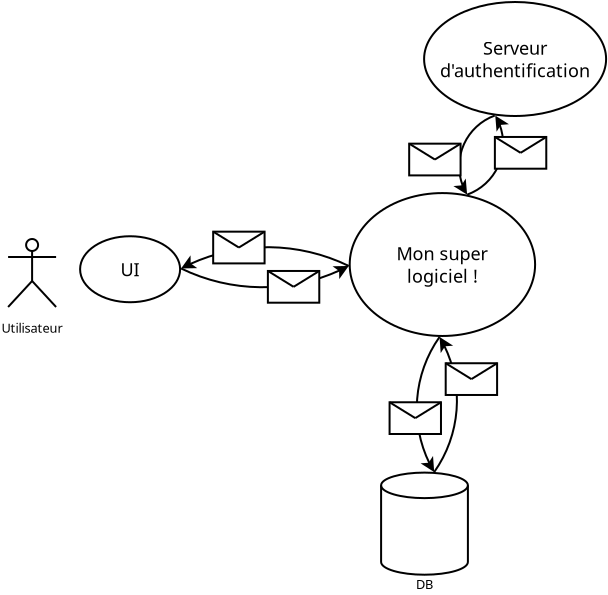 <?xml version="1.0" encoding="UTF-8"?>
<dia:diagram xmlns:dia="http://www.lysator.liu.se/~alla/dia/">
  <dia:layer name="Background" visible="true" active="true">
    <dia:object type="Standard - Ellipse" version="0" id="O0">
      <dia:attribute name="obj_pos">
        <dia:point val="28.98,7.992"/>
      </dia:attribute>
      <dia:attribute name="obj_bb">
        <dia:rectangle val="28.93,7.942;38.3,15.188"/>
      </dia:attribute>
      <dia:attribute name="elem_corner">
        <dia:point val="28.98,7.992"/>
      </dia:attribute>
      <dia:attribute name="elem_width">
        <dia:real val="9.27"/>
      </dia:attribute>
      <dia:attribute name="elem_height">
        <dia:real val="7.145"/>
      </dia:attribute>
    </dia:object>
    <dia:object type="Standard - Text" version="1" id="O1">
      <dia:attribute name="obj_pos">
        <dia:point val="33.615,11.565"/>
      </dia:attribute>
      <dia:attribute name="obj_bb">
        <dia:rectangle val="31.25,10.476;35.98,12.654"/>
      </dia:attribute>
      <dia:attribute name="text">
        <dia:composite type="text">
          <dia:attribute name="string">
            <dia:string>#Mon super
logiciel !#</dia:string>
          </dia:attribute>
          <dia:attribute name="font">
            <dia:font family="sans" style="0" name="Helvetica"/>
          </dia:attribute>
          <dia:attribute name="height">
            <dia:real val="1.129"/>
          </dia:attribute>
          <dia:attribute name="pos">
            <dia:point val="33.615,11.313"/>
          </dia:attribute>
          <dia:attribute name="color">
            <dia:color val="#000000"/>
          </dia:attribute>
          <dia:attribute name="alignment">
            <dia:enum val="1"/>
          </dia:attribute>
        </dia:composite>
      </dia:attribute>
      <dia:attribute name="valign">
        <dia:enum val="2"/>
      </dia:attribute>
      <dia:connections>
        <dia:connection handle="0" to="O0" connection="8"/>
      </dia:connections>
    </dia:object>
    <dia:object type="Standard - Ellipse" version="0" id="O2">
      <dia:attribute name="obj_pos">
        <dia:point val="15.5,10.15"/>
      </dia:attribute>
      <dia:attribute name="obj_bb">
        <dia:rectangle val="15.45,10.1;20.55,13.5"/>
      </dia:attribute>
      <dia:attribute name="elem_corner">
        <dia:point val="15.5,10.15"/>
      </dia:attribute>
      <dia:attribute name="elem_width">
        <dia:real val="5"/>
      </dia:attribute>
      <dia:attribute name="elem_height">
        <dia:real val="3.3"/>
      </dia:attribute>
    </dia:object>
    <dia:object type="Standard - Text" version="1" id="O3">
      <dia:attribute name="obj_pos">
        <dia:point val="18,11.8"/>
      </dia:attribute>
      <dia:attribute name="obj_bb">
        <dia:rectangle val="17.538,11.275;18.462,12.325"/>
      </dia:attribute>
      <dia:attribute name="text">
        <dia:composite type="text">
          <dia:attribute name="string">
            <dia:string>#UI#</dia:string>
          </dia:attribute>
          <dia:attribute name="font">
            <dia:font family="sans" style="0" name="Helvetica"/>
          </dia:attribute>
          <dia:attribute name="height">
            <dia:real val="1.129"/>
          </dia:attribute>
          <dia:attribute name="pos">
            <dia:point val="18,12.113"/>
          </dia:attribute>
          <dia:attribute name="color">
            <dia:color val="#000000"/>
          </dia:attribute>
          <dia:attribute name="alignment">
            <dia:enum val="1"/>
          </dia:attribute>
        </dia:composite>
      </dia:attribute>
      <dia:attribute name="valign">
        <dia:enum val="2"/>
      </dia:attribute>
      <dia:connections>
        <dia:connection handle="0" to="O2" connection="8"/>
      </dia:connections>
    </dia:object>
    <dia:object type="Network - Storage" version="1" id="O4">
      <dia:attribute name="obj_pos">
        <dia:point val="30.55,21.968"/>
      </dia:attribute>
      <dia:attribute name="obj_bb">
        <dia:rectangle val="30.5,21.918;34.94,27.924"/>
      </dia:attribute>
      <dia:attribute name="meta">
        <dia:composite type="dict"/>
      </dia:attribute>
      <dia:attribute name="elem_corner">
        <dia:point val="30.55,21.968"/>
      </dia:attribute>
      <dia:attribute name="elem_width">
        <dia:real val="4.34"/>
      </dia:attribute>
      <dia:attribute name="elem_height">
        <dia:real val="5.106"/>
      </dia:attribute>
      <dia:attribute name="line_width">
        <dia:real val="0.1"/>
      </dia:attribute>
      <dia:attribute name="line_colour">
        <dia:color val="#000000"/>
      </dia:attribute>
      <dia:attribute name="fill_colour">
        <dia:color val="#ffffff"/>
      </dia:attribute>
      <dia:attribute name="show_background">
        <dia:boolean val="true"/>
      </dia:attribute>
      <dia:attribute name="line_style">
        <dia:enum val="0"/>
        <dia:real val="1"/>
      </dia:attribute>
      <dia:attribute name="padding">
        <dia:real val="0.1"/>
      </dia:attribute>
      <dia:attribute name="text">
        <dia:composite type="text">
          <dia:attribute name="string">
            <dia:string>#DB#</dia:string>
          </dia:attribute>
          <dia:attribute name="font">
            <dia:font family="sans" style="0" name="Helvetica"/>
          </dia:attribute>
          <dia:attribute name="height">
            <dia:real val="0.8"/>
          </dia:attribute>
          <dia:attribute name="pos">
            <dia:point val="32.72,27.674"/>
          </dia:attribute>
          <dia:attribute name="color">
            <dia:color val="#000000"/>
          </dia:attribute>
          <dia:attribute name="alignment">
            <dia:enum val="1"/>
          </dia:attribute>
        </dia:composite>
      </dia:attribute>
      <dia:attribute name="flip_horizontal">
        <dia:boolean val="false"/>
      </dia:attribute>
      <dia:attribute name="flip_vertical">
        <dia:boolean val="false"/>
      </dia:attribute>
      <dia:attribute name="subscale">
        <dia:real val="1"/>
      </dia:attribute>
    </dia:object>
    <dia:object type="Standard - Arc" version="0" id="O5">
      <dia:attribute name="obj_pos">
        <dia:point val="18,11.8"/>
      </dia:attribute>
      <dia:attribute name="obj_bb">
        <dia:rectangle val="17.949,11.409;33.666,12.736"/>
      </dia:attribute>
      <dia:attribute name="conn_endpoints">
        <dia:point val="18,11.8"/>
        <dia:point val="33.615,11.565"/>
      </dia:attribute>
      <dia:attribute name="curve_distance">
        <dia:real val="1"/>
      </dia:attribute>
      <dia:attribute name="end_arrow">
        <dia:enum val="22"/>
      </dia:attribute>
      <dia:attribute name="end_arrow_length">
        <dia:real val="0.5"/>
      </dia:attribute>
      <dia:attribute name="end_arrow_width">
        <dia:real val="0.5"/>
      </dia:attribute>
      <dia:connections>
        <dia:connection handle="0" to="O2" connection="8"/>
        <dia:connection handle="1" to="O0" connection="8"/>
      </dia:connections>
    </dia:object>
    <dia:object type="Standard - Arc" version="0" id="O6">
      <dia:attribute name="obj_pos">
        <dia:point val="33.615,11.565"/>
      </dia:attribute>
      <dia:attribute name="obj_bb">
        <dia:rectangle val="17.949,10.629;33.666,11.956"/>
      </dia:attribute>
      <dia:attribute name="conn_endpoints">
        <dia:point val="33.615,11.565"/>
        <dia:point val="18,11.8"/>
      </dia:attribute>
      <dia:attribute name="curve_distance">
        <dia:real val="1"/>
      </dia:attribute>
      <dia:attribute name="end_arrow">
        <dia:enum val="22"/>
      </dia:attribute>
      <dia:attribute name="end_arrow_length">
        <dia:real val="0.5"/>
      </dia:attribute>
      <dia:attribute name="end_arrow_width">
        <dia:real val="0.5"/>
      </dia:attribute>
      <dia:connections>
        <dia:connection handle="0" to="O0" connection="8"/>
        <dia:connection handle="1" to="O2" connection="8"/>
      </dia:connections>
    </dia:object>
    <dia:object type="Standard - Arc" version="0" id="O7">
      <dia:attribute name="obj_pos">
        <dia:point val="33.615,11.565"/>
      </dia:attribute>
      <dia:attribute name="obj_bb">
        <dia:rectangle val="32.293,11.513;33.667,24.573"/>
      </dia:attribute>
      <dia:attribute name="conn_endpoints">
        <dia:point val="33.615,11.565"/>
        <dia:point val="33.103,24.521"/>
      </dia:attribute>
      <dia:attribute name="curve_distance">
        <dia:real val="1"/>
      </dia:attribute>
      <dia:attribute name="end_arrow">
        <dia:enum val="22"/>
      </dia:attribute>
      <dia:attribute name="end_arrow_length">
        <dia:real val="0.5"/>
      </dia:attribute>
      <dia:attribute name="end_arrow_width">
        <dia:real val="0.5"/>
      </dia:attribute>
      <dia:connections>
        <dia:connection handle="0" to="O0" connection="8"/>
        <dia:connection handle="1" to="O4" connection="2"/>
      </dia:connections>
    </dia:object>
    <dia:object type="Standard - Arc" version="0" id="O8">
      <dia:attribute name="obj_pos">
        <dia:point val="33.103,24.521"/>
      </dia:attribute>
      <dia:attribute name="obj_bb">
        <dia:rectangle val="33.051,11.513;34.425,24.573"/>
      </dia:attribute>
      <dia:attribute name="conn_endpoints">
        <dia:point val="33.103,24.521"/>
        <dia:point val="33.615,11.565"/>
      </dia:attribute>
      <dia:attribute name="curve_distance">
        <dia:real val="1"/>
      </dia:attribute>
      <dia:attribute name="end_arrow">
        <dia:enum val="22"/>
      </dia:attribute>
      <dia:attribute name="end_arrow_length">
        <dia:real val="0.5"/>
      </dia:attribute>
      <dia:attribute name="end_arrow_width">
        <dia:real val="0.5"/>
      </dia:attribute>
      <dia:connections>
        <dia:connection handle="0" to="O4" connection="2"/>
        <dia:connection handle="1" to="O0" connection="8"/>
      </dia:connections>
    </dia:object>
    <dia:object type="UML - Actor" version="0" id="O9">
      <dia:attribute name="obj_pos">
        <dia:point val="13.1,12.387"/>
      </dia:attribute>
      <dia:attribute name="obj_bb">
        <dia:rectangle val="11.456,9.637;14.744,15.137"/>
      </dia:attribute>
      <dia:attribute name="meta">
        <dia:composite type="dict"/>
      </dia:attribute>
      <dia:attribute name="elem_corner">
        <dia:point val="11.85,9.688"/>
      </dia:attribute>
      <dia:attribute name="elem_width">
        <dia:real val="2.5"/>
      </dia:attribute>
      <dia:attribute name="elem_height">
        <dia:real val="5.4"/>
      </dia:attribute>
      <dia:attribute name="line_width">
        <dia:real val="0.1"/>
      </dia:attribute>
      <dia:attribute name="line_colour">
        <dia:color val="#000000"/>
      </dia:attribute>
      <dia:attribute name="fill_colour">
        <dia:color val="#ffffff"/>
      </dia:attribute>
      <dia:attribute name="text">
        <dia:composite type="text">
          <dia:attribute name="string">
            <dia:string>#Utilisateur#</dia:string>
          </dia:attribute>
          <dia:attribute name="font">
            <dia:font family="sans" style="0" name="Helvetica"/>
          </dia:attribute>
          <dia:attribute name="height">
            <dia:real val="0.8"/>
          </dia:attribute>
          <dia:attribute name="pos">
            <dia:point val="13.1,14.883"/>
          </dia:attribute>
          <dia:attribute name="color">
            <dia:color val="#000000"/>
          </dia:attribute>
          <dia:attribute name="alignment">
            <dia:enum val="1"/>
          </dia:attribute>
        </dia:composite>
      </dia:attribute>
    </dia:object>
    <dia:group>
      <dia:object type="Standard - Box" version="0" id="O10">
        <dia:attribute name="obj_pos">
          <dia:point val="33.78,16.5"/>
        </dia:attribute>
        <dia:attribute name="obj_bb">
          <dia:rectangle val="33.73,16.45;36.4,18.137"/>
        </dia:attribute>
        <dia:attribute name="elem_corner">
          <dia:point val="33.78,16.5"/>
        </dia:attribute>
        <dia:attribute name="elem_width">
          <dia:real val="2.57"/>
        </dia:attribute>
        <dia:attribute name="elem_height">
          <dia:real val="1.587"/>
        </dia:attribute>
        <dia:attribute name="show_background">
          <dia:boolean val="true"/>
        </dia:attribute>
      </dia:object>
      <dia:object type="Standard - Line" version="0" id="O11">
        <dia:attribute name="obj_pos">
          <dia:point val="33.78,16.5"/>
        </dia:attribute>
        <dia:attribute name="obj_bb">
          <dia:rectangle val="33.711,16.431;35.134,17.363"/>
        </dia:attribute>
        <dia:attribute name="conn_endpoints">
          <dia:point val="33.78,16.5"/>
          <dia:point val="35.065,17.294"/>
        </dia:attribute>
        <dia:attribute name="numcp">
          <dia:int val="1"/>
        </dia:attribute>
        <dia:connections>
          <dia:connection handle="0" to="O10" connection="0"/>
          <dia:connection handle="1" to="O10" connection="8"/>
        </dia:connections>
      </dia:object>
      <dia:object type="Standard - Line" version="0" id="O12">
        <dia:attribute name="obj_pos">
          <dia:point val="36.35,16.5"/>
        </dia:attribute>
        <dia:attribute name="obj_bb">
          <dia:rectangle val="34.996,16.431;36.419,17.363"/>
        </dia:attribute>
        <dia:attribute name="conn_endpoints">
          <dia:point val="36.35,16.5"/>
          <dia:point val="35.065,17.294"/>
        </dia:attribute>
        <dia:attribute name="numcp">
          <dia:int val="1"/>
        </dia:attribute>
        <dia:connections>
          <dia:connection handle="0" to="O10" connection="2"/>
          <dia:connection handle="1" to="O10" connection="8"/>
        </dia:connections>
      </dia:object>
    </dia:group>
    <dia:group>
      <dia:object type="Standard - Box" version="0" id="O13">
        <dia:attribute name="obj_pos">
          <dia:point val="22.154,9.921"/>
        </dia:attribute>
        <dia:attribute name="obj_bb">
          <dia:rectangle val="22.104,9.871;24.774,11.559"/>
        </dia:attribute>
        <dia:attribute name="elem_corner">
          <dia:point val="22.154,9.921"/>
        </dia:attribute>
        <dia:attribute name="elem_width">
          <dia:real val="2.57"/>
        </dia:attribute>
        <dia:attribute name="elem_height">
          <dia:real val="1.587"/>
        </dia:attribute>
        <dia:attribute name="show_background">
          <dia:boolean val="true"/>
        </dia:attribute>
      </dia:object>
      <dia:object type="Standard - Line" version="0" id="O14">
        <dia:attribute name="obj_pos">
          <dia:point val="22.154,9.921"/>
        </dia:attribute>
        <dia:attribute name="obj_bb">
          <dia:rectangle val="22.085,9.852;23.508,10.784"/>
        </dia:attribute>
        <dia:attribute name="conn_endpoints">
          <dia:point val="22.154,9.921"/>
          <dia:point val="23.439,10.715"/>
        </dia:attribute>
        <dia:attribute name="numcp">
          <dia:int val="1"/>
        </dia:attribute>
        <dia:connections>
          <dia:connection handle="0" to="O13" connection="0"/>
          <dia:connection handle="1" to="O13" connection="8"/>
        </dia:connections>
      </dia:object>
      <dia:object type="Standard - Line" version="0" id="O15">
        <dia:attribute name="obj_pos">
          <dia:point val="24.724,9.921"/>
        </dia:attribute>
        <dia:attribute name="obj_bb">
          <dia:rectangle val="23.37,9.852;24.793,10.784"/>
        </dia:attribute>
        <dia:attribute name="conn_endpoints">
          <dia:point val="24.724,9.921"/>
          <dia:point val="23.439,10.715"/>
        </dia:attribute>
        <dia:attribute name="numcp">
          <dia:int val="1"/>
        </dia:attribute>
        <dia:connections>
          <dia:connection handle="0" to="O13" connection="2"/>
          <dia:connection handle="1" to="O13" connection="8"/>
        </dia:connections>
      </dia:object>
    </dia:group>
    <dia:group>
      <dia:object type="Standard - Box" version="0" id="O16">
        <dia:attribute name="obj_pos">
          <dia:point val="24.889,11.886"/>
        </dia:attribute>
        <dia:attribute name="obj_bb">
          <dia:rectangle val="24.839,11.836;27.509,13.524"/>
        </dia:attribute>
        <dia:attribute name="elem_corner">
          <dia:point val="24.889,11.886"/>
        </dia:attribute>
        <dia:attribute name="elem_width">
          <dia:real val="2.57"/>
        </dia:attribute>
        <dia:attribute name="elem_height">
          <dia:real val="1.587"/>
        </dia:attribute>
        <dia:attribute name="show_background">
          <dia:boolean val="true"/>
        </dia:attribute>
      </dia:object>
      <dia:object type="Standard - Line" version="0" id="O17">
        <dia:attribute name="obj_pos">
          <dia:point val="24.889,11.886"/>
        </dia:attribute>
        <dia:attribute name="obj_bb">
          <dia:rectangle val="24.82,11.818;26.243,12.749"/>
        </dia:attribute>
        <dia:attribute name="conn_endpoints">
          <dia:point val="24.889,11.886"/>
          <dia:point val="26.174,12.68"/>
        </dia:attribute>
        <dia:attribute name="numcp">
          <dia:int val="1"/>
        </dia:attribute>
        <dia:connections>
          <dia:connection handle="0" to="O16" connection="0"/>
          <dia:connection handle="1" to="O16" connection="8"/>
        </dia:connections>
      </dia:object>
      <dia:object type="Standard - Line" version="0" id="O18">
        <dia:attribute name="obj_pos">
          <dia:point val="27.459,11.886"/>
        </dia:attribute>
        <dia:attribute name="obj_bb">
          <dia:rectangle val="26.105,11.818;27.528,12.749"/>
        </dia:attribute>
        <dia:attribute name="conn_endpoints">
          <dia:point val="27.459,11.886"/>
          <dia:point val="26.174,12.68"/>
        </dia:attribute>
        <dia:attribute name="numcp">
          <dia:int val="1"/>
        </dia:attribute>
        <dia:connections>
          <dia:connection handle="0" to="O16" connection="2"/>
          <dia:connection handle="1" to="O16" connection="8"/>
        </dia:connections>
      </dia:object>
    </dia:group>
    <dia:group>
      <dia:object type="Standard - Box" version="0" id="O19">
        <dia:attribute name="obj_pos">
          <dia:point val="30.974,18.451"/>
        </dia:attribute>
        <dia:attribute name="obj_bb">
          <dia:rectangle val="30.924,18.401;33.594,20.089"/>
        </dia:attribute>
        <dia:attribute name="elem_corner">
          <dia:point val="30.974,18.451"/>
        </dia:attribute>
        <dia:attribute name="elem_width">
          <dia:real val="2.57"/>
        </dia:attribute>
        <dia:attribute name="elem_height">
          <dia:real val="1.587"/>
        </dia:attribute>
        <dia:attribute name="show_background">
          <dia:boolean val="true"/>
        </dia:attribute>
      </dia:object>
      <dia:object type="Standard - Line" version="0" id="O20">
        <dia:attribute name="obj_pos">
          <dia:point val="30.974,18.451"/>
        </dia:attribute>
        <dia:attribute name="obj_bb">
          <dia:rectangle val="30.905,18.383;32.328,19.314"/>
        </dia:attribute>
        <dia:attribute name="conn_endpoints">
          <dia:point val="30.974,18.451"/>
          <dia:point val="32.259,19.245"/>
        </dia:attribute>
        <dia:attribute name="numcp">
          <dia:int val="1"/>
        </dia:attribute>
        <dia:connections>
          <dia:connection handle="0" to="O19" connection="0"/>
          <dia:connection handle="1" to="O19" connection="8"/>
        </dia:connections>
      </dia:object>
      <dia:object type="Standard - Line" version="0" id="O21">
        <dia:attribute name="obj_pos">
          <dia:point val="33.544,18.451"/>
        </dia:attribute>
        <dia:attribute name="obj_bb">
          <dia:rectangle val="32.19,18.383;33.613,19.314"/>
        </dia:attribute>
        <dia:attribute name="conn_endpoints">
          <dia:point val="33.544,18.451"/>
          <dia:point val="32.259,19.245"/>
        </dia:attribute>
        <dia:attribute name="numcp">
          <dia:int val="1"/>
        </dia:attribute>
        <dia:connections>
          <dia:connection handle="0" to="O19" connection="2"/>
          <dia:connection handle="1" to="O19" connection="8"/>
        </dia:connections>
      </dia:object>
    </dia:group>
    <dia:object type="Standard - Ellipse" version="0" id="O22">
      <dia:attribute name="obj_pos">
        <dia:point val="32.7,-1.562"/>
      </dia:attribute>
      <dia:attribute name="obj_bb">
        <dia:rectangle val="32.65,-1.613;41.85,4.188"/>
      </dia:attribute>
      <dia:attribute name="elem_corner">
        <dia:point val="32.7,-1.562"/>
      </dia:attribute>
      <dia:attribute name="elem_width">
        <dia:real val="9.1"/>
      </dia:attribute>
      <dia:attribute name="elem_height">
        <dia:real val="5.7"/>
      </dia:attribute>
    </dia:object>
    <dia:object type="Standard - Arc" version="0" id="O23">
      <dia:attribute name="obj_pos">
        <dia:point val="33.615,11.565"/>
      </dia:attribute>
      <dia:attribute name="obj_bb">
        <dia:rectangle val="33.551,1.224;37.628,11.629"/>
      </dia:attribute>
      <dia:attribute name="conn_endpoints">
        <dia:point val="33.615,11.565"/>
        <dia:point val="37.25,1.288"/>
      </dia:attribute>
      <dia:attribute name="curve_distance">
        <dia:real val="1"/>
      </dia:attribute>
      <dia:attribute name="end_arrow">
        <dia:enum val="22"/>
      </dia:attribute>
      <dia:attribute name="end_arrow_length">
        <dia:real val="0.5"/>
      </dia:attribute>
      <dia:attribute name="end_arrow_width">
        <dia:real val="0.5"/>
      </dia:attribute>
      <dia:connections>
        <dia:connection handle="0" to="O0" connection="8"/>
        <dia:connection handle="1" to="O22" connection="8"/>
      </dia:connections>
    </dia:object>
    <dia:object type="Standard - Arc" version="0" id="O24">
      <dia:attribute name="obj_pos">
        <dia:point val="37.25,1.288"/>
      </dia:attribute>
      <dia:attribute name="obj_bb">
        <dia:rectangle val="33.237,1.224;37.314,11.629"/>
      </dia:attribute>
      <dia:attribute name="conn_endpoints">
        <dia:point val="37.25,1.288"/>
        <dia:point val="33.615,11.565"/>
      </dia:attribute>
      <dia:attribute name="curve_distance">
        <dia:real val="1"/>
      </dia:attribute>
      <dia:attribute name="end_arrow">
        <dia:enum val="22"/>
      </dia:attribute>
      <dia:attribute name="end_arrow_length">
        <dia:real val="0.5"/>
      </dia:attribute>
      <dia:attribute name="end_arrow_width">
        <dia:real val="0.5"/>
      </dia:attribute>
      <dia:connections>
        <dia:connection handle="0" to="O22" connection="8"/>
        <dia:connection handle="1" to="O0" connection="8"/>
      </dia:connections>
    </dia:object>
    <dia:group>
      <dia:object type="Standard - Box" version="0" id="O25">
        <dia:attribute name="obj_pos">
          <dia:point val="31.954,5.521"/>
        </dia:attribute>
        <dia:attribute name="obj_bb">
          <dia:rectangle val="31.904,5.471;34.574,7.159"/>
        </dia:attribute>
        <dia:attribute name="elem_corner">
          <dia:point val="31.954,5.521"/>
        </dia:attribute>
        <dia:attribute name="elem_width">
          <dia:real val="2.57"/>
        </dia:attribute>
        <dia:attribute name="elem_height">
          <dia:real val="1.587"/>
        </dia:attribute>
        <dia:attribute name="show_background">
          <dia:boolean val="true"/>
        </dia:attribute>
      </dia:object>
      <dia:object type="Standard - Line" version="0" id="O26">
        <dia:attribute name="obj_pos">
          <dia:point val="31.954,5.521"/>
        </dia:attribute>
        <dia:attribute name="obj_bb">
          <dia:rectangle val="31.885,5.452;33.308,6.384"/>
        </dia:attribute>
        <dia:attribute name="conn_endpoints">
          <dia:point val="31.954,5.521"/>
          <dia:point val="33.239,6.315"/>
        </dia:attribute>
        <dia:attribute name="numcp">
          <dia:int val="1"/>
        </dia:attribute>
        <dia:connections>
          <dia:connection handle="0" to="O25" connection="0"/>
          <dia:connection handle="1" to="O25" connection="8"/>
        </dia:connections>
      </dia:object>
      <dia:object type="Standard - Line" version="0" id="O27">
        <dia:attribute name="obj_pos">
          <dia:point val="34.524,5.521"/>
        </dia:attribute>
        <dia:attribute name="obj_bb">
          <dia:rectangle val="33.17,5.452;34.593,6.384"/>
        </dia:attribute>
        <dia:attribute name="conn_endpoints">
          <dia:point val="34.524,5.521"/>
          <dia:point val="33.239,6.315"/>
        </dia:attribute>
        <dia:attribute name="numcp">
          <dia:int val="1"/>
        </dia:attribute>
        <dia:connections>
          <dia:connection handle="0" to="O25" connection="2"/>
          <dia:connection handle="1" to="O25" connection="8"/>
        </dia:connections>
      </dia:object>
    </dia:group>
    <dia:group>
      <dia:object type="Standard - Box" version="0" id="O28">
        <dia:attribute name="obj_pos">
          <dia:point val="36.239,5.186"/>
        </dia:attribute>
        <dia:attribute name="obj_bb">
          <dia:rectangle val="36.189,5.136;38.859,6.824"/>
        </dia:attribute>
        <dia:attribute name="elem_corner">
          <dia:point val="36.239,5.186"/>
        </dia:attribute>
        <dia:attribute name="elem_width">
          <dia:real val="2.57"/>
        </dia:attribute>
        <dia:attribute name="elem_height">
          <dia:real val="1.587"/>
        </dia:attribute>
        <dia:attribute name="show_background">
          <dia:boolean val="true"/>
        </dia:attribute>
      </dia:object>
      <dia:object type="Standard - Line" version="0" id="O29">
        <dia:attribute name="obj_pos">
          <dia:point val="36.239,5.186"/>
        </dia:attribute>
        <dia:attribute name="obj_bb">
          <dia:rectangle val="36.17,5.117;37.593,6.049"/>
        </dia:attribute>
        <dia:attribute name="conn_endpoints">
          <dia:point val="36.239,5.186"/>
          <dia:point val="37.524,5.98"/>
        </dia:attribute>
        <dia:attribute name="numcp">
          <dia:int val="1"/>
        </dia:attribute>
        <dia:connections>
          <dia:connection handle="0" to="O28" connection="0"/>
          <dia:connection handle="1" to="O28" connection="8"/>
        </dia:connections>
      </dia:object>
      <dia:object type="Standard - Line" version="0" id="O30">
        <dia:attribute name="obj_pos">
          <dia:point val="38.809,5.186"/>
        </dia:attribute>
        <dia:attribute name="obj_bb">
          <dia:rectangle val="37.455,5.117;38.878,6.049"/>
        </dia:attribute>
        <dia:attribute name="conn_endpoints">
          <dia:point val="38.809,5.186"/>
          <dia:point val="37.524,5.98"/>
        </dia:attribute>
        <dia:attribute name="numcp">
          <dia:int val="1"/>
        </dia:attribute>
        <dia:connections>
          <dia:connection handle="0" to="O28" connection="2"/>
          <dia:connection handle="1" to="O28" connection="8"/>
        </dia:connections>
      </dia:object>
    </dia:group>
    <dia:object type="Standard - Text" version="1" id="O31">
      <dia:attribute name="obj_pos">
        <dia:point val="37.25,1.288"/>
      </dia:attribute>
      <dia:attribute name="obj_bb">
        <dia:rectangle val="33.275,0.198;41.225,2.377"/>
      </dia:attribute>
      <dia:attribute name="text">
        <dia:composite type="text">
          <dia:attribute name="string">
            <dia:string>#Serveur
d'authentification#</dia:string>
          </dia:attribute>
          <dia:attribute name="font">
            <dia:font family="sans" style="0" name="Helvetica"/>
          </dia:attribute>
          <dia:attribute name="height">
            <dia:real val="1.129"/>
          </dia:attribute>
          <dia:attribute name="pos">
            <dia:point val="37.25,1.036"/>
          </dia:attribute>
          <dia:attribute name="color">
            <dia:color val="#000000"/>
          </dia:attribute>
          <dia:attribute name="alignment">
            <dia:enum val="1"/>
          </dia:attribute>
        </dia:composite>
      </dia:attribute>
      <dia:attribute name="valign">
        <dia:enum val="2"/>
      </dia:attribute>
      <dia:connections>
        <dia:connection handle="0" to="O22" connection="8"/>
      </dia:connections>
    </dia:object>
  </dia:layer>
</dia:diagram>
